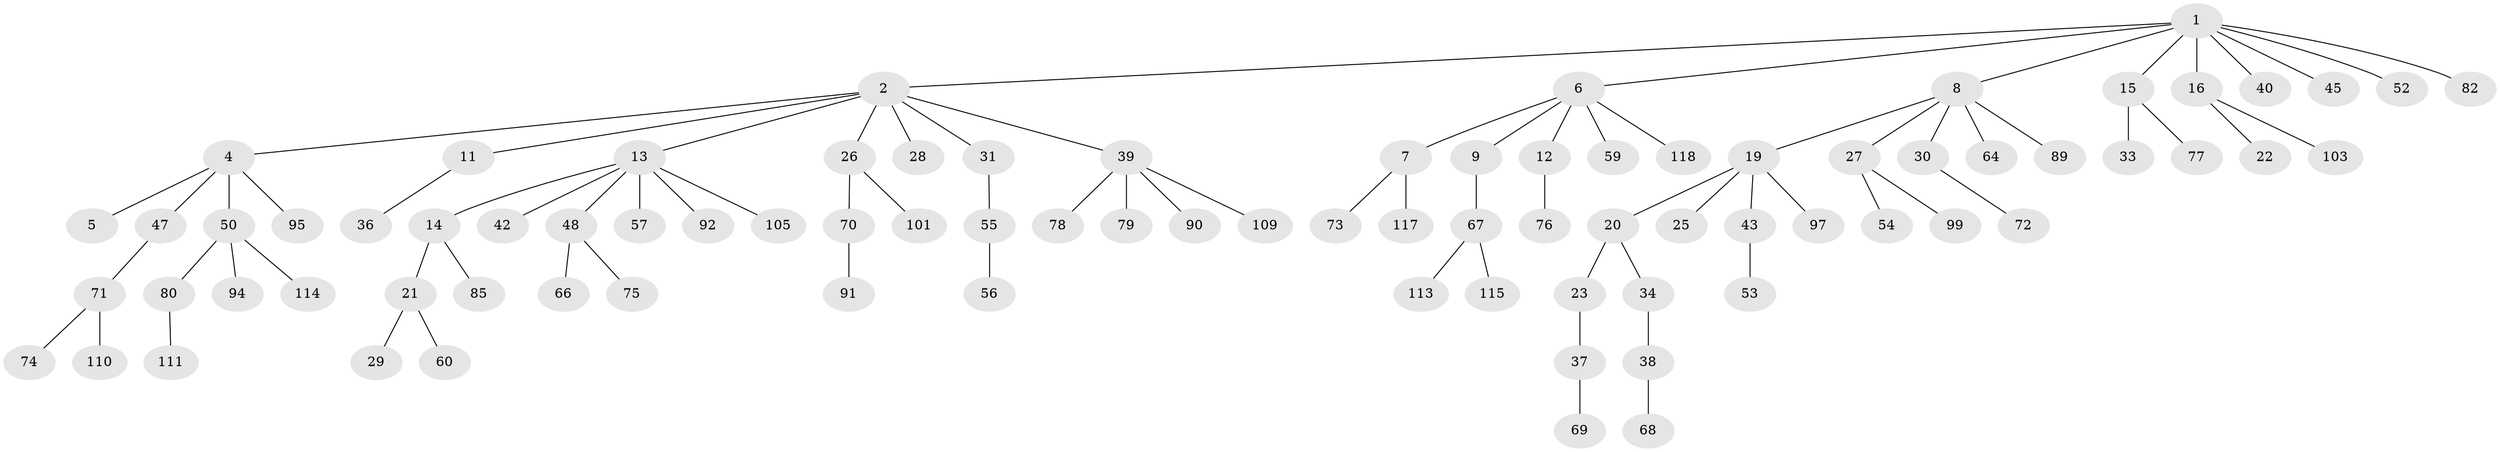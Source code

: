 // original degree distribution, {9: 0.008403361344537815, 7: 0.008403361344537815, 3: 0.12605042016806722, 1: 0.4957983193277311, 6: 0.008403361344537815, 5: 0.03361344537815126, 2: 0.2605042016806723, 4: 0.058823529411764705}
// Generated by graph-tools (version 1.1) at 2025/11/02/27/25 16:11:28]
// undirected, 84 vertices, 83 edges
graph export_dot {
graph [start="1"]
  node [color=gray90,style=filled];
  1 [super="+18"];
  2 [super="+3"];
  4 [super="+24"];
  5;
  6 [super="+17"];
  7 [super="+116"];
  8 [super="+10"];
  9;
  11 [super="+41"];
  12 [super="+58"];
  13 [super="+46"];
  14;
  15 [super="+86"];
  16 [super="+35"];
  19 [super="+32"];
  20;
  21 [super="+107"];
  22;
  23;
  25;
  26 [super="+61"];
  27 [super="+83"];
  28;
  29 [super="+93"];
  30;
  31;
  33 [super="+44"];
  34 [super="+98"];
  36;
  37 [super="+62"];
  38 [super="+51"];
  39 [super="+63"];
  40;
  42;
  43;
  45 [super="+49"];
  47;
  48 [super="+81"];
  50 [super="+65"];
  52;
  53;
  54;
  55 [super="+106"];
  56;
  57;
  59 [super="+96"];
  60 [super="+104"];
  64;
  66;
  67 [super="+88"];
  68;
  69;
  70 [super="+87"];
  71 [super="+102"];
  72;
  73;
  74 [super="+100"];
  75;
  76;
  77;
  78;
  79;
  80 [super="+84"];
  82;
  85 [super="+108"];
  89 [super="+119"];
  90;
  91;
  92;
  94;
  95;
  97;
  99;
  101;
  103;
  105;
  109;
  110 [super="+112"];
  111;
  113;
  114;
  115;
  117;
  118;
  1 -- 2;
  1 -- 6;
  1 -- 8;
  1 -- 15;
  1 -- 16;
  1 -- 40;
  1 -- 45;
  1 -- 52;
  1 -- 82;
  2 -- 4;
  2 -- 11;
  2 -- 28;
  2 -- 31;
  2 -- 39;
  2 -- 26;
  2 -- 13;
  4 -- 5;
  4 -- 50;
  4 -- 47;
  4 -- 95;
  6 -- 7;
  6 -- 9;
  6 -- 12;
  6 -- 118;
  6 -- 59;
  7 -- 73;
  7 -- 117;
  8 -- 30;
  8 -- 64;
  8 -- 89;
  8 -- 19;
  8 -- 27;
  9 -- 67;
  11 -- 36;
  12 -- 76;
  13 -- 14;
  13 -- 42;
  13 -- 105;
  13 -- 48;
  13 -- 57;
  13 -- 92;
  14 -- 21;
  14 -- 85;
  15 -- 33;
  15 -- 77;
  16 -- 22;
  16 -- 103;
  19 -- 20;
  19 -- 25;
  19 -- 43;
  19 -- 97;
  20 -- 23;
  20 -- 34;
  21 -- 29;
  21 -- 60;
  23 -- 37;
  26 -- 70;
  26 -- 101;
  27 -- 54;
  27 -- 99;
  30 -- 72;
  31 -- 55;
  34 -- 38;
  37 -- 69;
  38 -- 68;
  39 -- 79;
  39 -- 90;
  39 -- 109;
  39 -- 78;
  43 -- 53;
  47 -- 71;
  48 -- 66;
  48 -- 75;
  50 -- 94;
  50 -- 80;
  50 -- 114;
  55 -- 56;
  67 -- 115;
  67 -- 113;
  70 -- 91;
  71 -- 74;
  71 -- 110;
  80 -- 111;
}
